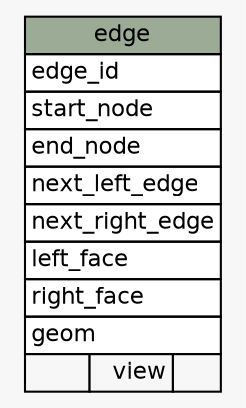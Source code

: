// dot 2.38.0 on Mac OS X 10.10.1
// SchemaSpy rev 590
digraph "edge" {
  graph [
    rankdir="RL"
    bgcolor="#f7f7f7"
    nodesep="0.18"
    ranksep="0.46"
    fontname="Helvetica"
    fontsize="11"
  ];
  node [
    fontname="Helvetica"
    fontsize="11"
    shape="plaintext"
  ];
  edge [
    arrowsize="0.8"
  ];
  "edge" [
    label=<
    <TABLE BORDER="0" CELLBORDER="1" CELLSPACING="0" BGCOLOR="#ffffff">
      <TR><TD COLSPAN="3" BGCOLOR="#9bab96" ALIGN="CENTER">edge</TD></TR>
      <TR><TD PORT="edge_id" COLSPAN="3" ALIGN="LEFT">edge_id</TD></TR>
      <TR><TD PORT="start_node" COLSPAN="3" ALIGN="LEFT">start_node</TD></TR>
      <TR><TD PORT="end_node" COLSPAN="3" ALIGN="LEFT">end_node</TD></TR>
      <TR><TD PORT="next_left_edge" COLSPAN="3" ALIGN="LEFT">next_left_edge</TD></TR>
      <TR><TD PORT="next_right_edge" COLSPAN="3" ALIGN="LEFT">next_right_edge</TD></TR>
      <TR><TD PORT="left_face" COLSPAN="3" ALIGN="LEFT">left_face</TD></TR>
      <TR><TD PORT="right_face" COLSPAN="3" ALIGN="LEFT">right_face</TD></TR>
      <TR><TD PORT="geom" COLSPAN="3" ALIGN="LEFT">geom</TD></TR>
      <TR><TD ALIGN="LEFT" BGCOLOR="#f7f7f7">  </TD><TD ALIGN="RIGHT" BGCOLOR="#f7f7f7">view</TD><TD ALIGN="RIGHT" BGCOLOR="#f7f7f7">  </TD></TR>
    </TABLE>>
    URL="tables/edge.html"
    tooltip="edge"
  ];
}
